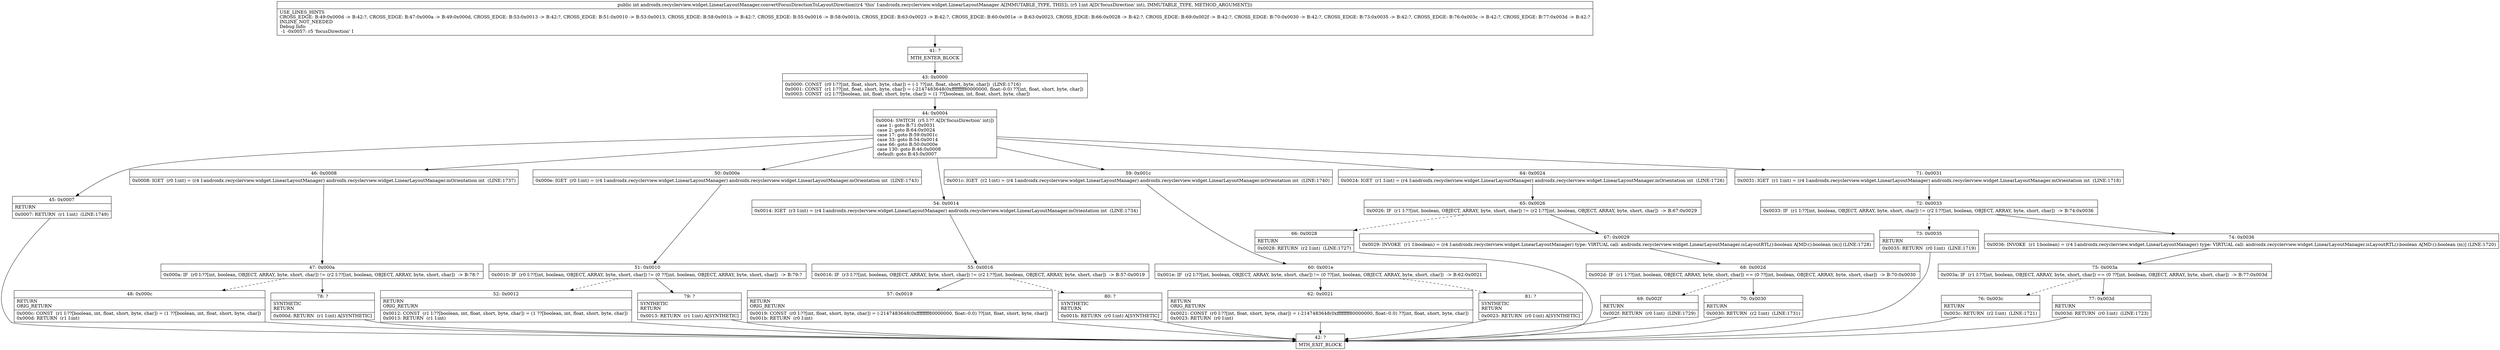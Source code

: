 digraph "CFG forandroidx.recyclerview.widget.LinearLayoutManager.convertFocusDirectionToLayoutDirection(I)I" {
Node_41 [shape=record,label="{41\:\ ?|MTH_ENTER_BLOCK\l}"];
Node_43 [shape=record,label="{43\:\ 0x0000|0x0000: CONST  (r0 I:??[int, float, short, byte, char]) = (\-1 ??[int, float, short, byte, char])  (LINE:1716)\l0x0001: CONST  (r1 I:??[int, float, short, byte, char]) = (\-2147483648(0xffffffff80000000, float:\-0.0) ??[int, float, short, byte, char]) \l0x0003: CONST  (r2 I:??[boolean, int, float, short, byte, char]) = (1 ??[boolean, int, float, short, byte, char]) \l}"];
Node_44 [shape=record,label="{44\:\ 0x0004|0x0004: SWITCH  (r5 I:?? A[D('focusDirection' int)])\l case 1: goto B:71:0x0031\l case 2: goto B:64:0x0024\l case 17: goto B:59:0x001c\l case 33: goto B:54:0x0014\l case 66: goto B:50:0x000e\l case 130: goto B:46:0x0008\l default: goto B:45:0x0007 \l}"];
Node_45 [shape=record,label="{45\:\ 0x0007|RETURN\l|0x0007: RETURN  (r1 I:int)  (LINE:1749)\l}"];
Node_42 [shape=record,label="{42\:\ ?|MTH_EXIT_BLOCK\l}"];
Node_46 [shape=record,label="{46\:\ 0x0008|0x0008: IGET  (r0 I:int) = (r4 I:androidx.recyclerview.widget.LinearLayoutManager) androidx.recyclerview.widget.LinearLayoutManager.mOrientation int  (LINE:1737)\l}"];
Node_47 [shape=record,label="{47\:\ 0x000a|0x000a: IF  (r0 I:??[int, boolean, OBJECT, ARRAY, byte, short, char]) != (r2 I:??[int, boolean, OBJECT, ARRAY, byte, short, char])  \-\> B:78:? \l}"];
Node_48 [shape=record,label="{48\:\ 0x000c|RETURN\lORIG_RETURN\l|0x000c: CONST  (r1 I:??[boolean, int, float, short, byte, char]) = (1 ??[boolean, int, float, short, byte, char]) \l0x000d: RETURN  (r1 I:int) \l}"];
Node_78 [shape=record,label="{78\:\ ?|SYNTHETIC\lRETURN\l|0x000d: RETURN  (r1 I:int) A[SYNTHETIC]\l}"];
Node_50 [shape=record,label="{50\:\ 0x000e|0x000e: IGET  (r0 I:int) = (r4 I:androidx.recyclerview.widget.LinearLayoutManager) androidx.recyclerview.widget.LinearLayoutManager.mOrientation int  (LINE:1743)\l}"];
Node_51 [shape=record,label="{51\:\ 0x0010|0x0010: IF  (r0 I:??[int, boolean, OBJECT, ARRAY, byte, short, char]) != (0 ??[int, boolean, OBJECT, ARRAY, byte, short, char])  \-\> B:79:? \l}"];
Node_52 [shape=record,label="{52\:\ 0x0012|RETURN\lORIG_RETURN\l|0x0012: CONST  (r1 I:??[boolean, int, float, short, byte, char]) = (1 ??[boolean, int, float, short, byte, char]) \l0x0013: RETURN  (r1 I:int) \l}"];
Node_79 [shape=record,label="{79\:\ ?|SYNTHETIC\lRETURN\l|0x0013: RETURN  (r1 I:int) A[SYNTHETIC]\l}"];
Node_54 [shape=record,label="{54\:\ 0x0014|0x0014: IGET  (r3 I:int) = (r4 I:androidx.recyclerview.widget.LinearLayoutManager) androidx.recyclerview.widget.LinearLayoutManager.mOrientation int  (LINE:1734)\l}"];
Node_55 [shape=record,label="{55\:\ 0x0016|0x0016: IF  (r3 I:??[int, boolean, OBJECT, ARRAY, byte, short, char]) != (r2 I:??[int, boolean, OBJECT, ARRAY, byte, short, char])  \-\> B:57:0x0019 \l}"];
Node_57 [shape=record,label="{57\:\ 0x0019|RETURN\lORIG_RETURN\l|0x0019: CONST  (r0 I:??[int, float, short, byte, char]) = (\-2147483648(0xffffffff80000000, float:\-0.0) ??[int, float, short, byte, char]) \l0x001b: RETURN  (r0 I:int) \l}"];
Node_80 [shape=record,label="{80\:\ ?|SYNTHETIC\lRETURN\l|0x001b: RETURN  (r0 I:int) A[SYNTHETIC]\l}"];
Node_59 [shape=record,label="{59\:\ 0x001c|0x001c: IGET  (r2 I:int) = (r4 I:androidx.recyclerview.widget.LinearLayoutManager) androidx.recyclerview.widget.LinearLayoutManager.mOrientation int  (LINE:1740)\l}"];
Node_60 [shape=record,label="{60\:\ 0x001e|0x001e: IF  (r2 I:??[int, boolean, OBJECT, ARRAY, byte, short, char]) != (0 ??[int, boolean, OBJECT, ARRAY, byte, short, char])  \-\> B:62:0x0021 \l}"];
Node_62 [shape=record,label="{62\:\ 0x0021|RETURN\lORIG_RETURN\l|0x0021: CONST  (r0 I:??[int, float, short, byte, char]) = (\-2147483648(0xffffffff80000000, float:\-0.0) ??[int, float, short, byte, char]) \l0x0023: RETURN  (r0 I:int) \l}"];
Node_81 [shape=record,label="{81\:\ ?|SYNTHETIC\lRETURN\l|0x0023: RETURN  (r0 I:int) A[SYNTHETIC]\l}"];
Node_64 [shape=record,label="{64\:\ 0x0024|0x0024: IGET  (r1 I:int) = (r4 I:androidx.recyclerview.widget.LinearLayoutManager) androidx.recyclerview.widget.LinearLayoutManager.mOrientation int  (LINE:1726)\l}"];
Node_65 [shape=record,label="{65\:\ 0x0026|0x0026: IF  (r1 I:??[int, boolean, OBJECT, ARRAY, byte, short, char]) != (r2 I:??[int, boolean, OBJECT, ARRAY, byte, short, char])  \-\> B:67:0x0029 \l}"];
Node_66 [shape=record,label="{66\:\ 0x0028|RETURN\l|0x0028: RETURN  (r2 I:int)  (LINE:1727)\l}"];
Node_67 [shape=record,label="{67\:\ 0x0029|0x0029: INVOKE  (r1 I:boolean) = (r4 I:androidx.recyclerview.widget.LinearLayoutManager) type: VIRTUAL call: androidx.recyclerview.widget.LinearLayoutManager.isLayoutRTL():boolean A[MD:():boolean (m)] (LINE:1728)\l}"];
Node_68 [shape=record,label="{68\:\ 0x002d|0x002d: IF  (r1 I:??[int, boolean, OBJECT, ARRAY, byte, short, char]) == (0 ??[int, boolean, OBJECT, ARRAY, byte, short, char])  \-\> B:70:0x0030 \l}"];
Node_69 [shape=record,label="{69\:\ 0x002f|RETURN\l|0x002f: RETURN  (r0 I:int)  (LINE:1729)\l}"];
Node_70 [shape=record,label="{70\:\ 0x0030|RETURN\l|0x0030: RETURN  (r2 I:int)  (LINE:1731)\l}"];
Node_71 [shape=record,label="{71\:\ 0x0031|0x0031: IGET  (r1 I:int) = (r4 I:androidx.recyclerview.widget.LinearLayoutManager) androidx.recyclerview.widget.LinearLayoutManager.mOrientation int  (LINE:1718)\l}"];
Node_72 [shape=record,label="{72\:\ 0x0033|0x0033: IF  (r1 I:??[int, boolean, OBJECT, ARRAY, byte, short, char]) != (r2 I:??[int, boolean, OBJECT, ARRAY, byte, short, char])  \-\> B:74:0x0036 \l}"];
Node_73 [shape=record,label="{73\:\ 0x0035|RETURN\l|0x0035: RETURN  (r0 I:int)  (LINE:1719)\l}"];
Node_74 [shape=record,label="{74\:\ 0x0036|0x0036: INVOKE  (r1 I:boolean) = (r4 I:androidx.recyclerview.widget.LinearLayoutManager) type: VIRTUAL call: androidx.recyclerview.widget.LinearLayoutManager.isLayoutRTL():boolean A[MD:():boolean (m)] (LINE:1720)\l}"];
Node_75 [shape=record,label="{75\:\ 0x003a|0x003a: IF  (r1 I:??[int, boolean, OBJECT, ARRAY, byte, short, char]) == (0 ??[int, boolean, OBJECT, ARRAY, byte, short, char])  \-\> B:77:0x003d \l}"];
Node_76 [shape=record,label="{76\:\ 0x003c|RETURN\l|0x003c: RETURN  (r2 I:int)  (LINE:1721)\l}"];
Node_77 [shape=record,label="{77\:\ 0x003d|RETURN\l|0x003d: RETURN  (r0 I:int)  (LINE:1723)\l}"];
MethodNode[shape=record,label="{public int androidx.recyclerview.widget.LinearLayoutManager.convertFocusDirectionToLayoutDirection((r4 'this' I:androidx.recyclerview.widget.LinearLayoutManager A[IMMUTABLE_TYPE, THIS]), (r5 I:int A[D('focusDirection' int), IMMUTABLE_TYPE, METHOD_ARGUMENT]))  | USE_LINES_HINTS\lCROSS_EDGE: B:49:0x000d \-\> B:42:?, CROSS_EDGE: B:47:0x000a \-\> B:49:0x000d, CROSS_EDGE: B:53:0x0013 \-\> B:42:?, CROSS_EDGE: B:51:0x0010 \-\> B:53:0x0013, CROSS_EDGE: B:58:0x001b \-\> B:42:?, CROSS_EDGE: B:55:0x0016 \-\> B:58:0x001b, CROSS_EDGE: B:63:0x0023 \-\> B:42:?, CROSS_EDGE: B:60:0x001e \-\> B:63:0x0023, CROSS_EDGE: B:66:0x0028 \-\> B:42:?, CROSS_EDGE: B:69:0x002f \-\> B:42:?, CROSS_EDGE: B:70:0x0030 \-\> B:42:?, CROSS_EDGE: B:73:0x0035 \-\> B:42:?, CROSS_EDGE: B:76:0x003c \-\> B:42:?, CROSS_EDGE: B:77:0x003d \-\> B:42:?\lINLINE_NOT_NEEDED\lDebug Info:\l  \-1 \-0x0057: r5 'focusDirection' I\l}"];
MethodNode -> Node_41;Node_41 -> Node_43;
Node_43 -> Node_44;
Node_44 -> Node_45;
Node_44 -> Node_46;
Node_44 -> Node_50;
Node_44 -> Node_54;
Node_44 -> Node_59;
Node_44 -> Node_64;
Node_44 -> Node_71;
Node_45 -> Node_42;
Node_46 -> Node_47;
Node_47 -> Node_48[style=dashed];
Node_47 -> Node_78;
Node_48 -> Node_42;
Node_78 -> Node_42;
Node_50 -> Node_51;
Node_51 -> Node_52[style=dashed];
Node_51 -> Node_79;
Node_52 -> Node_42;
Node_79 -> Node_42;
Node_54 -> Node_55;
Node_55 -> Node_57;
Node_55 -> Node_80[style=dashed];
Node_57 -> Node_42;
Node_80 -> Node_42;
Node_59 -> Node_60;
Node_60 -> Node_62;
Node_60 -> Node_81[style=dashed];
Node_62 -> Node_42;
Node_81 -> Node_42;
Node_64 -> Node_65;
Node_65 -> Node_66[style=dashed];
Node_65 -> Node_67;
Node_66 -> Node_42;
Node_67 -> Node_68;
Node_68 -> Node_69[style=dashed];
Node_68 -> Node_70;
Node_69 -> Node_42;
Node_70 -> Node_42;
Node_71 -> Node_72;
Node_72 -> Node_73[style=dashed];
Node_72 -> Node_74;
Node_73 -> Node_42;
Node_74 -> Node_75;
Node_75 -> Node_76[style=dashed];
Node_75 -> Node_77;
Node_76 -> Node_42;
Node_77 -> Node_42;
}

